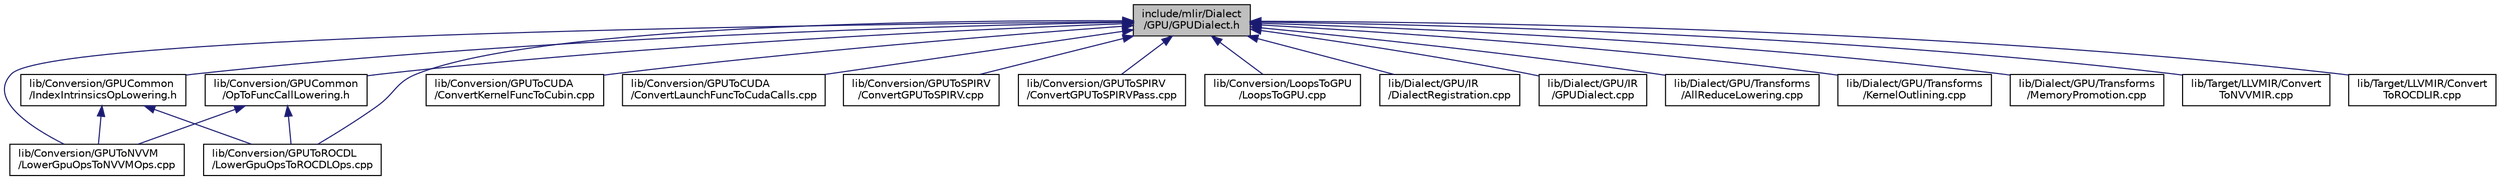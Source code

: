 digraph "include/mlir/Dialect/GPU/GPUDialect.h"
{
  bgcolor="transparent";
  edge [fontname="Helvetica",fontsize="10",labelfontname="Helvetica",labelfontsize="10"];
  node [fontname="Helvetica",fontsize="10",shape=record];
  Node57 [label="include/mlir/Dialect\l/GPU/GPUDialect.h",height=0.2,width=0.4,color="black", fillcolor="grey75", style="filled", fontcolor="black"];
  Node57 -> Node58 [dir="back",color="midnightblue",fontsize="10",style="solid",fontname="Helvetica"];
  Node58 [label="lib/Conversion/GPUCommon\l/IndexIntrinsicsOpLowering.h",height=0.2,width=0.4,color="black",URL="$IndexIntrinsicsOpLowering_8h.html"];
  Node58 -> Node59 [dir="back",color="midnightblue",fontsize="10",style="solid",fontname="Helvetica"];
  Node59 [label="lib/Conversion/GPUToNVVM\l/LowerGpuOpsToNVVMOps.cpp",height=0.2,width=0.4,color="black",URL="$LowerGpuOpsToNVVMOps_8cpp.html"];
  Node58 -> Node60 [dir="back",color="midnightblue",fontsize="10",style="solid",fontname="Helvetica"];
  Node60 [label="lib/Conversion/GPUToROCDL\l/LowerGpuOpsToROCDLOps.cpp",height=0.2,width=0.4,color="black",URL="$LowerGpuOpsToROCDLOps_8cpp.html"];
  Node57 -> Node61 [dir="back",color="midnightblue",fontsize="10",style="solid",fontname="Helvetica"];
  Node61 [label="lib/Conversion/GPUCommon\l/OpToFuncCallLowering.h",height=0.2,width=0.4,color="black",URL="$OpToFuncCallLowering_8h.html"];
  Node61 -> Node59 [dir="back",color="midnightblue",fontsize="10",style="solid",fontname="Helvetica"];
  Node61 -> Node60 [dir="back",color="midnightblue",fontsize="10",style="solid",fontname="Helvetica"];
  Node57 -> Node62 [dir="back",color="midnightblue",fontsize="10",style="solid",fontname="Helvetica"];
  Node62 [label="lib/Conversion/GPUToCUDA\l/ConvertKernelFuncToCubin.cpp",height=0.2,width=0.4,color="black",URL="$ConvertKernelFuncToCubin_8cpp.html"];
  Node57 -> Node63 [dir="back",color="midnightblue",fontsize="10",style="solid",fontname="Helvetica"];
  Node63 [label="lib/Conversion/GPUToCUDA\l/ConvertLaunchFuncToCudaCalls.cpp",height=0.2,width=0.4,color="black",URL="$ConvertLaunchFuncToCudaCalls_8cpp.html"];
  Node57 -> Node59 [dir="back",color="midnightblue",fontsize="10",style="solid",fontname="Helvetica"];
  Node57 -> Node60 [dir="back",color="midnightblue",fontsize="10",style="solid",fontname="Helvetica"];
  Node57 -> Node64 [dir="back",color="midnightblue",fontsize="10",style="solid",fontname="Helvetica"];
  Node64 [label="lib/Conversion/GPUToSPIRV\l/ConvertGPUToSPIRV.cpp",height=0.2,width=0.4,color="black",URL="$ConvertGPUToSPIRV_8cpp.html"];
  Node57 -> Node65 [dir="back",color="midnightblue",fontsize="10",style="solid",fontname="Helvetica"];
  Node65 [label="lib/Conversion/GPUToSPIRV\l/ConvertGPUToSPIRVPass.cpp",height=0.2,width=0.4,color="black",URL="$ConvertGPUToSPIRVPass_8cpp.html"];
  Node57 -> Node66 [dir="back",color="midnightblue",fontsize="10",style="solid",fontname="Helvetica"];
  Node66 [label="lib/Conversion/LoopsToGPU\l/LoopsToGPU.cpp",height=0.2,width=0.4,color="black",URL="$LoopsToGPU_8cpp.html"];
  Node57 -> Node67 [dir="back",color="midnightblue",fontsize="10",style="solid",fontname="Helvetica"];
  Node67 [label="lib/Dialect/GPU/IR\l/DialectRegistration.cpp",height=0.2,width=0.4,color="black",URL="$GPU_2IR_2DialectRegistration_8cpp.html"];
  Node57 -> Node68 [dir="back",color="midnightblue",fontsize="10",style="solid",fontname="Helvetica"];
  Node68 [label="lib/Dialect/GPU/IR\l/GPUDialect.cpp",height=0.2,width=0.4,color="black",URL="$GPUDialect_8cpp.html"];
  Node57 -> Node69 [dir="back",color="midnightblue",fontsize="10",style="solid",fontname="Helvetica"];
  Node69 [label="lib/Dialect/GPU/Transforms\l/AllReduceLowering.cpp",height=0.2,width=0.4,color="black",URL="$AllReduceLowering_8cpp.html"];
  Node57 -> Node70 [dir="back",color="midnightblue",fontsize="10",style="solid",fontname="Helvetica"];
  Node70 [label="lib/Dialect/GPU/Transforms\l/KernelOutlining.cpp",height=0.2,width=0.4,color="black",URL="$KernelOutlining_8cpp.html"];
  Node57 -> Node71 [dir="back",color="midnightblue",fontsize="10",style="solid",fontname="Helvetica"];
  Node71 [label="lib/Dialect/GPU/Transforms\l/MemoryPromotion.cpp",height=0.2,width=0.4,color="black",URL="$MemoryPromotion_8cpp.html"];
  Node57 -> Node72 [dir="back",color="midnightblue",fontsize="10",style="solid",fontname="Helvetica"];
  Node72 [label="lib/Target/LLVMIR/Convert\lToNVVMIR.cpp",height=0.2,width=0.4,color="black",URL="$ConvertToNVVMIR_8cpp.html"];
  Node57 -> Node73 [dir="back",color="midnightblue",fontsize="10",style="solid",fontname="Helvetica"];
  Node73 [label="lib/Target/LLVMIR/Convert\lToROCDLIR.cpp",height=0.2,width=0.4,color="black",URL="$ConvertToROCDLIR_8cpp.html"];
}
